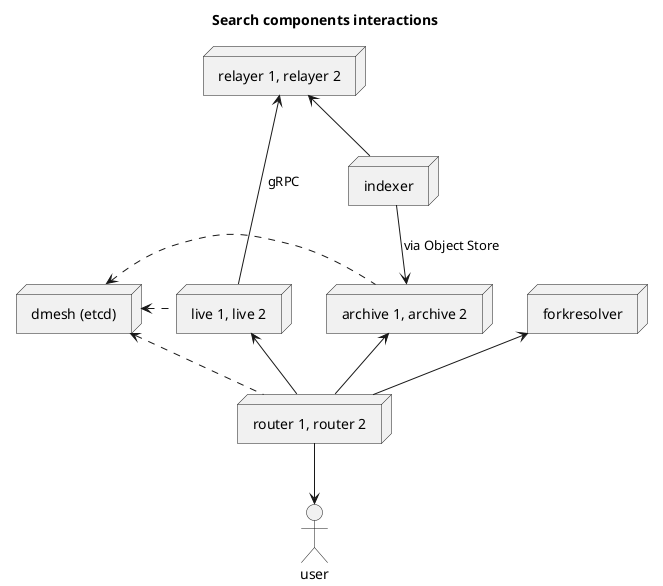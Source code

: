 
@startuml

title Search components interactions

node "relayer 1, relayer 2" as relayers
node "router 1, router 2" as routers
node "archive 1, archive 2" as archives
node "live 1, live 2" as lives

node indexer
node forkresolver
node "dmesh (etcd)" as dmesh

indexer --> archives : via Object Store

dmesh <. archives
dmesh <. lives
dmesh <. routers

forkresolver <-- routers
archives <-- routers
lives <-- routers

relayers <-- indexer
relayers <-- lives   : gRPC


actor user

routers --> user

@enduml
